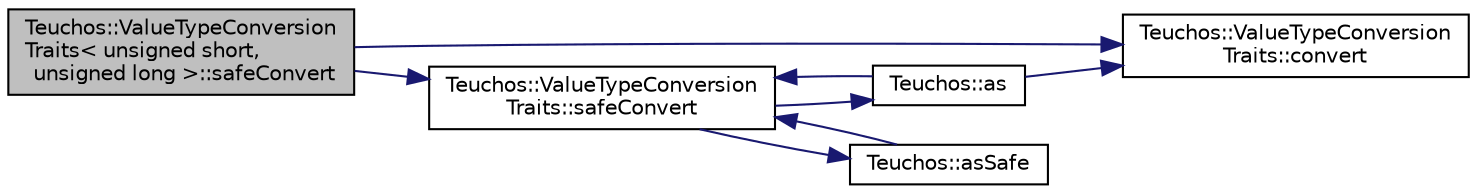 digraph "Teuchos::ValueTypeConversionTraits&lt; unsigned short, unsigned long &gt;::safeConvert"
{
  edge [fontname="Helvetica",fontsize="10",labelfontname="Helvetica",labelfontsize="10"];
  node [fontname="Helvetica",fontsize="10",shape=record];
  rankdir="LR";
  Node2 [label="Teuchos::ValueTypeConversion\lTraits\< unsigned short,\l unsigned long \>::safeConvert",height=0.2,width=0.4,color="black", fillcolor="grey75", style="filled", fontcolor="black"];
  Node2 -> Node3 [color="midnightblue",fontsize="10",style="solid",fontname="Helvetica"];
  Node3 [label="Teuchos::ValueTypeConversion\lTraits::convert",height=0.2,width=0.4,color="black", fillcolor="white", style="filled",URL="$d6/d58/class_teuchos_1_1_value_type_conversion_traits.html#a28579aa3a24365a9dbc0fb4c0d49bc4e",tooltip="Convert t from a TypeFrom object to a TypeTo object. "];
  Node2 -> Node4 [color="midnightblue",fontsize="10",style="solid",fontname="Helvetica"];
  Node4 [label="Teuchos::ValueTypeConversion\lTraits::safeConvert",height=0.2,width=0.4,color="black", fillcolor="white", style="filled",URL="$d6/d58/class_teuchos_1_1_value_type_conversion_traits.html#a011d85192ee683577894c0277cf6fd3a",tooltip="Convert t from a TypeFrom object to a TypeTo object, with checks for validity. "];
  Node4 -> Node5 [color="midnightblue",fontsize="10",style="solid",fontname="Helvetica"];
  Node5 [label="Teuchos::as",height=0.2,width=0.4,color="black", fillcolor="white", style="filled",URL="$d3/d74/namespace_teuchos.html#a0d92fda6dfdcb3b3c4cae5d0596ac9f2",tooltip="Convert from one value type to another. "];
  Node5 -> Node4 [color="midnightblue",fontsize="10",style="solid",fontname="Helvetica"];
  Node5 -> Node3 [color="midnightblue",fontsize="10",style="solid",fontname="Helvetica"];
  Node4 -> Node6 [color="midnightblue",fontsize="10",style="solid",fontname="Helvetica"];
  Node6 [label="Teuchos::asSafe",height=0.2,width=0.4,color="black", fillcolor="white", style="filled",URL="$d3/d74/namespace_teuchos.html#a1eaf9982de1935ecdb910a41e1dbe53e",tooltip="Convert from one value type to another, with validity checks if appropriate. "];
  Node6 -> Node4 [color="midnightblue",fontsize="10",style="solid",fontname="Helvetica"];
}
